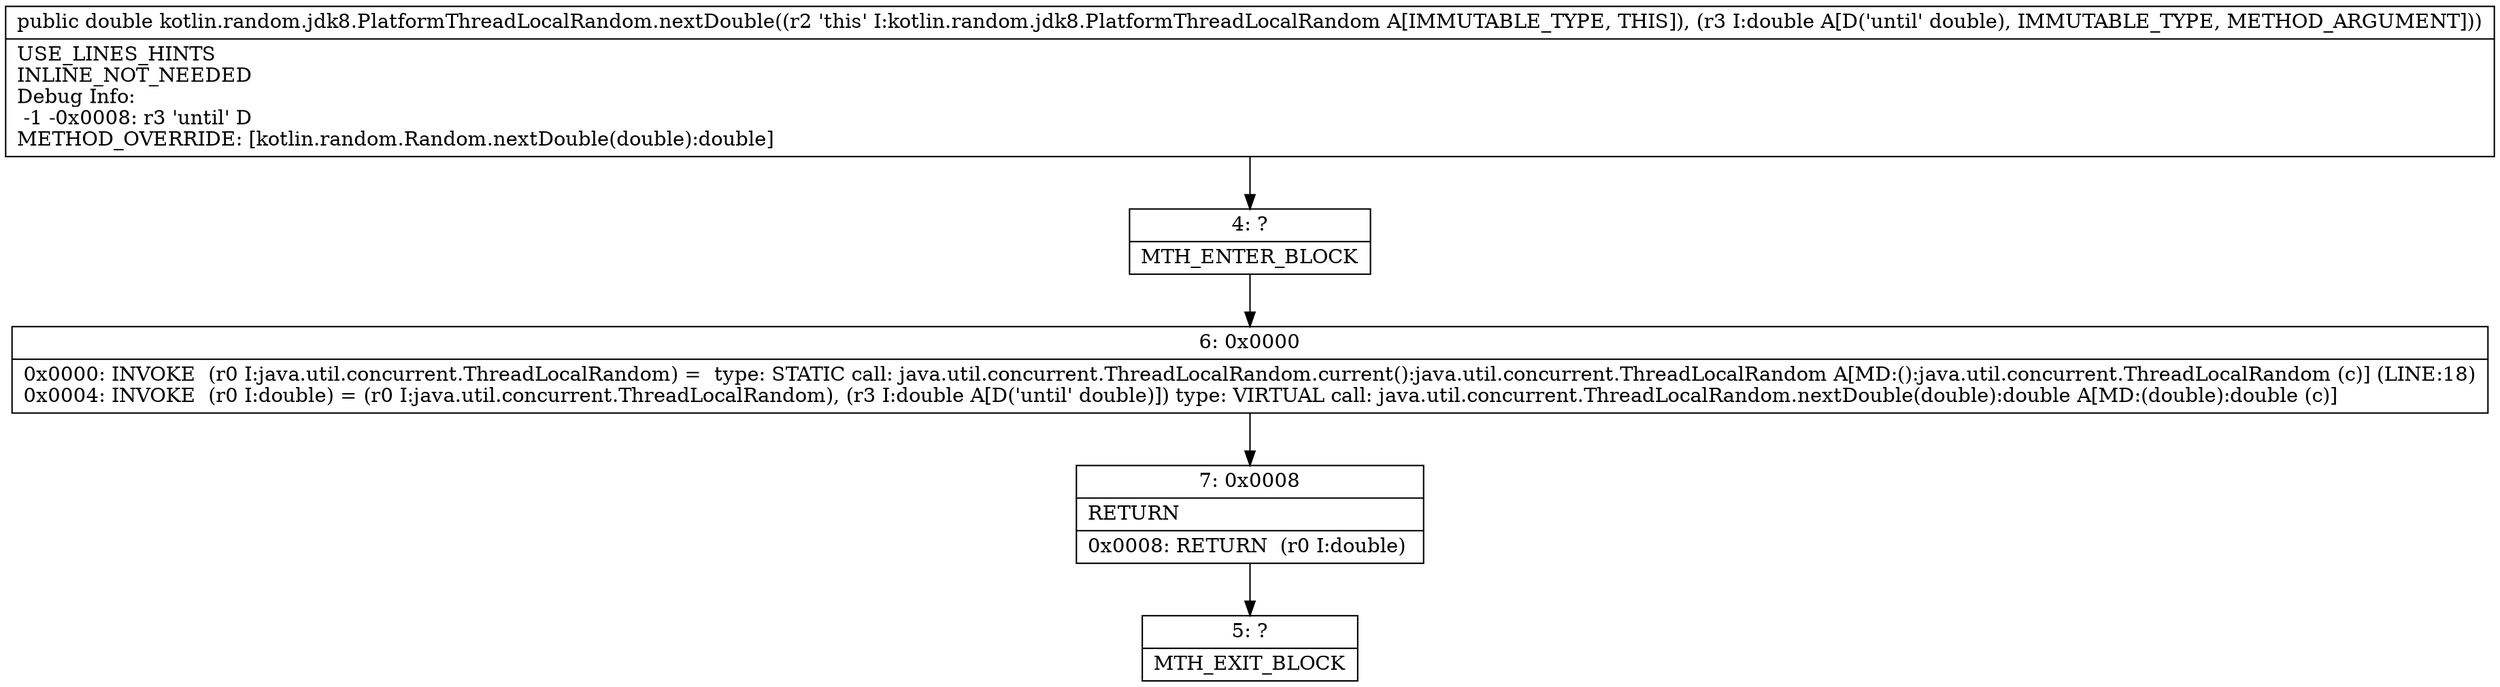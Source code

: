 digraph "CFG forkotlin.random.jdk8.PlatformThreadLocalRandom.nextDouble(D)D" {
Node_4 [shape=record,label="{4\:\ ?|MTH_ENTER_BLOCK\l}"];
Node_6 [shape=record,label="{6\:\ 0x0000|0x0000: INVOKE  (r0 I:java.util.concurrent.ThreadLocalRandom) =  type: STATIC call: java.util.concurrent.ThreadLocalRandom.current():java.util.concurrent.ThreadLocalRandom A[MD:():java.util.concurrent.ThreadLocalRandom (c)] (LINE:18)\l0x0004: INVOKE  (r0 I:double) = (r0 I:java.util.concurrent.ThreadLocalRandom), (r3 I:double A[D('until' double)]) type: VIRTUAL call: java.util.concurrent.ThreadLocalRandom.nextDouble(double):double A[MD:(double):double (c)]\l}"];
Node_7 [shape=record,label="{7\:\ 0x0008|RETURN\l|0x0008: RETURN  (r0 I:double) \l}"];
Node_5 [shape=record,label="{5\:\ ?|MTH_EXIT_BLOCK\l}"];
MethodNode[shape=record,label="{public double kotlin.random.jdk8.PlatformThreadLocalRandom.nextDouble((r2 'this' I:kotlin.random.jdk8.PlatformThreadLocalRandom A[IMMUTABLE_TYPE, THIS]), (r3 I:double A[D('until' double), IMMUTABLE_TYPE, METHOD_ARGUMENT]))  | USE_LINES_HINTS\lINLINE_NOT_NEEDED\lDebug Info:\l  \-1 \-0x0008: r3 'until' D\lMETHOD_OVERRIDE: [kotlin.random.Random.nextDouble(double):double]\l}"];
MethodNode -> Node_4;Node_4 -> Node_6;
Node_6 -> Node_7;
Node_7 -> Node_5;
}

